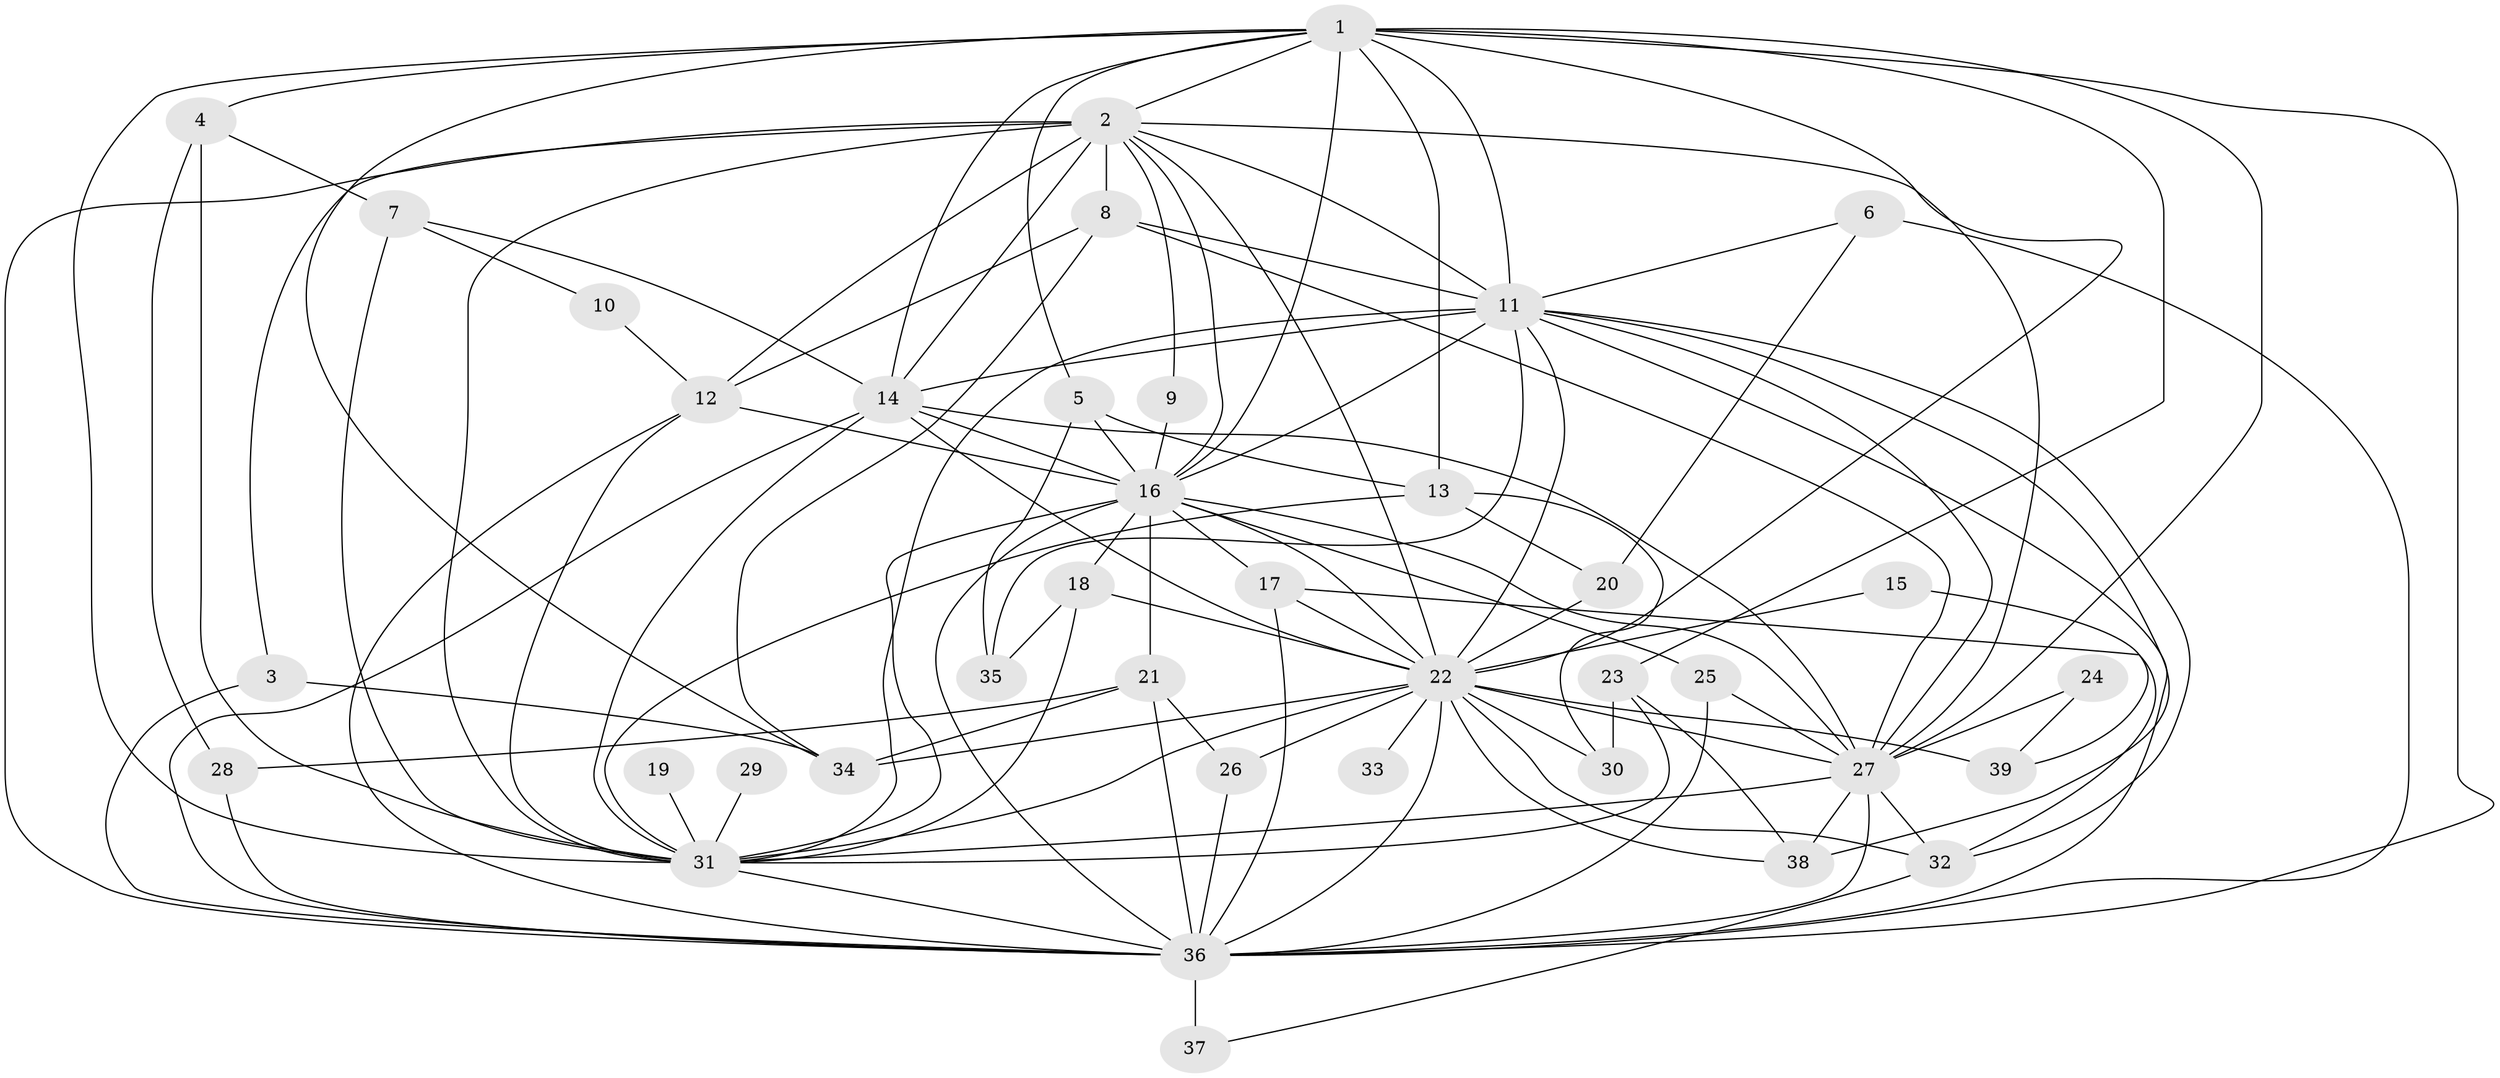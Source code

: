 // original degree distribution, {12: 0.012987012987012988, 20: 0.012987012987012988, 21: 0.025974025974025976, 15: 0.025974025974025976, 10: 0.012987012987012988, 24: 0.012987012987012988, 16: 0.012987012987012988, 22: 0.012987012987012988, 4: 0.11688311688311688, 2: 0.5194805194805194, 5: 0.07792207792207792, 3: 0.15584415584415584}
// Generated by graph-tools (version 1.1) at 2025/01/03/09/25 03:01:15]
// undirected, 39 vertices, 113 edges
graph export_dot {
graph [start="1"]
  node [color=gray90,style=filled];
  1;
  2;
  3;
  4;
  5;
  6;
  7;
  8;
  9;
  10;
  11;
  12;
  13;
  14;
  15;
  16;
  17;
  18;
  19;
  20;
  21;
  22;
  23;
  24;
  25;
  26;
  27;
  28;
  29;
  30;
  31;
  32;
  33;
  34;
  35;
  36;
  37;
  38;
  39;
  1 -- 2 [weight=1.0];
  1 -- 4 [weight=1.0];
  1 -- 5 [weight=1.0];
  1 -- 11 [weight=2.0];
  1 -- 13 [weight=1.0];
  1 -- 14 [weight=2.0];
  1 -- 16 [weight=1.0];
  1 -- 22 [weight=1.0];
  1 -- 23 [weight=1.0];
  1 -- 27 [weight=1.0];
  1 -- 31 [weight=1.0];
  1 -- 34 [weight=1.0];
  1 -- 36 [weight=1.0];
  2 -- 3 [weight=1.0];
  2 -- 8 [weight=1.0];
  2 -- 9 [weight=1.0];
  2 -- 11 [weight=2.0];
  2 -- 12 [weight=1.0];
  2 -- 14 [weight=2.0];
  2 -- 16 [weight=1.0];
  2 -- 22 [weight=1.0];
  2 -- 27 [weight=1.0];
  2 -- 31 [weight=1.0];
  2 -- 36 [weight=2.0];
  3 -- 34 [weight=1.0];
  3 -- 36 [weight=1.0];
  4 -- 7 [weight=1.0];
  4 -- 28 [weight=1.0];
  4 -- 31 [weight=2.0];
  5 -- 13 [weight=1.0];
  5 -- 16 [weight=1.0];
  5 -- 35 [weight=1.0];
  6 -- 11 [weight=1.0];
  6 -- 20 [weight=1.0];
  6 -- 36 [weight=1.0];
  7 -- 10 [weight=1.0];
  7 -- 14 [weight=1.0];
  7 -- 31 [weight=1.0];
  8 -- 11 [weight=1.0];
  8 -- 12 [weight=1.0];
  8 -- 27 [weight=1.0];
  8 -- 34 [weight=1.0];
  9 -- 16 [weight=2.0];
  10 -- 12 [weight=1.0];
  11 -- 14 [weight=3.0];
  11 -- 16 [weight=2.0];
  11 -- 22 [weight=1.0];
  11 -- 27 [weight=2.0];
  11 -- 31 [weight=1.0];
  11 -- 32 [weight=1.0];
  11 -- 35 [weight=1.0];
  11 -- 36 [weight=1.0];
  11 -- 38 [weight=1.0];
  12 -- 16 [weight=1.0];
  12 -- 31 [weight=1.0];
  12 -- 36 [weight=1.0];
  13 -- 20 [weight=1.0];
  13 -- 30 [weight=1.0];
  13 -- 31 [weight=1.0];
  14 -- 16 [weight=3.0];
  14 -- 22 [weight=2.0];
  14 -- 27 [weight=3.0];
  14 -- 31 [weight=2.0];
  14 -- 36 [weight=2.0];
  15 -- 22 [weight=1.0];
  15 -- 39 [weight=1.0];
  16 -- 17 [weight=1.0];
  16 -- 18 [weight=1.0];
  16 -- 21 [weight=1.0];
  16 -- 22 [weight=1.0];
  16 -- 25 [weight=1.0];
  16 -- 27 [weight=1.0];
  16 -- 31 [weight=3.0];
  16 -- 36 [weight=1.0];
  17 -- 22 [weight=1.0];
  17 -- 32 [weight=1.0];
  17 -- 36 [weight=1.0];
  18 -- 22 [weight=1.0];
  18 -- 31 [weight=1.0];
  18 -- 35 [weight=1.0];
  19 -- 31 [weight=1.0];
  20 -- 22 [weight=1.0];
  21 -- 26 [weight=1.0];
  21 -- 28 [weight=1.0];
  21 -- 34 [weight=1.0];
  21 -- 36 [weight=1.0];
  22 -- 26 [weight=1.0];
  22 -- 27 [weight=1.0];
  22 -- 30 [weight=1.0];
  22 -- 31 [weight=1.0];
  22 -- 32 [weight=1.0];
  22 -- 33 [weight=1.0];
  22 -- 34 [weight=1.0];
  22 -- 36 [weight=2.0];
  22 -- 38 [weight=1.0];
  22 -- 39 [weight=2.0];
  23 -- 30 [weight=1.0];
  23 -- 31 [weight=1.0];
  23 -- 38 [weight=1.0];
  24 -- 27 [weight=1.0];
  24 -- 39 [weight=1.0];
  25 -- 27 [weight=1.0];
  25 -- 36 [weight=1.0];
  26 -- 36 [weight=1.0];
  27 -- 31 [weight=1.0];
  27 -- 32 [weight=1.0];
  27 -- 36 [weight=1.0];
  27 -- 38 [weight=1.0];
  28 -- 36 [weight=1.0];
  29 -- 31 [weight=1.0];
  31 -- 36 [weight=1.0];
  32 -- 37 [weight=1.0];
  36 -- 37 [weight=2.0];
}

